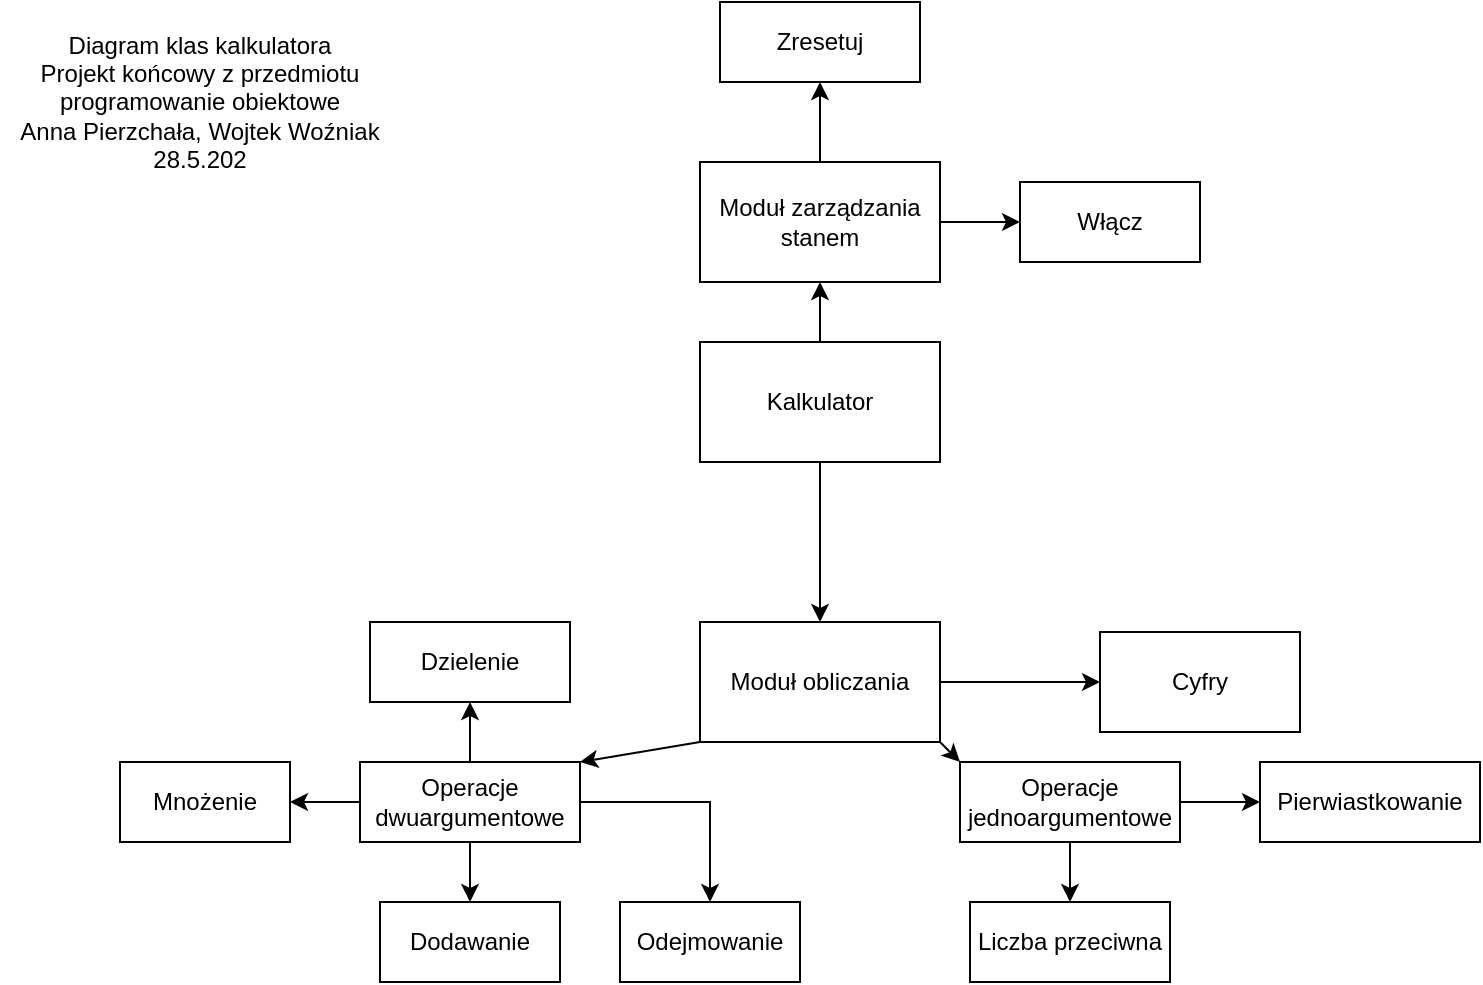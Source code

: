 <mxfile version="21.3.5" type="github">
  <diagram id="C5RBs43oDa-KdzZeNtuy" name="Page-1">
    <mxGraphModel dx="1434" dy="739" grid="1" gridSize="10" guides="1" tooltips="1" connect="1" arrows="1" fold="1" page="1" pageScale="1" pageWidth="827" pageHeight="1169" math="0" shadow="0">
      <root>
        <mxCell id="WIyWlLk6GJQsqaUBKTNV-0" />
        <mxCell id="WIyWlLk6GJQsqaUBKTNV-1" parent="WIyWlLk6GJQsqaUBKTNV-0" />
        <mxCell id="M65t7s7Z_uUTxB0iL7iq-2" value="" style="edgeStyle=orthogonalEdgeStyle;rounded=0;orthogonalLoop=1;jettySize=auto;html=1;" parent="WIyWlLk6GJQsqaUBKTNV-1" source="M65t7s7Z_uUTxB0iL7iq-0" target="M65t7s7Z_uUTxB0iL7iq-1" edge="1">
          <mxGeometry relative="1" as="geometry" />
        </mxCell>
        <mxCell id="M65t7s7Z_uUTxB0iL7iq-0" value="Kalkulator" style="rounded=0;whiteSpace=wrap;html=1;" parent="WIyWlLk6GJQsqaUBKTNV-1" vertex="1">
          <mxGeometry x="350" y="250" width="120" height="60" as="geometry" />
        </mxCell>
        <mxCell id="M65t7s7Z_uUTxB0iL7iq-1" value="Moduł obliczania" style="rounded=0;whiteSpace=wrap;html=1;" parent="WIyWlLk6GJQsqaUBKTNV-1" vertex="1">
          <mxGeometry x="350" y="390" width="120" height="60" as="geometry" />
        </mxCell>
        <mxCell id="M65t7s7Z_uUTxB0iL7iq-3" value="" style="endArrow=classic;html=1;rounded=0;exitX=0;exitY=1;exitDx=0;exitDy=0;entryX=1;entryY=0;entryDx=0;entryDy=0;" parent="WIyWlLk6GJQsqaUBKTNV-1" source="M65t7s7Z_uUTxB0iL7iq-1" target="M65t7s7Z_uUTxB0iL7iq-4" edge="1">
          <mxGeometry width="50" height="50" relative="1" as="geometry">
            <mxPoint x="390" y="470" as="sourcePoint" />
            <mxPoint x="330" y="500" as="targetPoint" />
          </mxGeometry>
        </mxCell>
        <mxCell id="rwMaN1mZW0ilfEha_91n-1" value="" style="edgeStyle=orthogonalEdgeStyle;rounded=0;orthogonalLoop=1;jettySize=auto;html=1;" parent="WIyWlLk6GJQsqaUBKTNV-1" source="M65t7s7Z_uUTxB0iL7iq-4" target="rwMaN1mZW0ilfEha_91n-0" edge="1">
          <mxGeometry relative="1" as="geometry" />
        </mxCell>
        <mxCell id="M65t7s7Z_uUTxB0iL7iq-4" value="Operacje dwuargumentowe" style="rounded=0;whiteSpace=wrap;html=1;" parent="WIyWlLk6GJQsqaUBKTNV-1" vertex="1">
          <mxGeometry x="180" y="460" width="110" height="40" as="geometry" />
        </mxCell>
        <mxCell id="M65t7s7Z_uUTxB0iL7iq-5" value="" style="endArrow=classic;html=1;rounded=0;exitX=1;exitY=1;exitDx=0;exitDy=0;entryX=0;entryY=0;entryDx=0;entryDy=0;" parent="WIyWlLk6GJQsqaUBKTNV-1" source="M65t7s7Z_uUTxB0iL7iq-1" target="M65t7s7Z_uUTxB0iL7iq-6" edge="1">
          <mxGeometry width="50" height="50" relative="1" as="geometry">
            <mxPoint x="390" y="470" as="sourcePoint" />
            <mxPoint x="480" y="480" as="targetPoint" />
          </mxGeometry>
        </mxCell>
        <mxCell id="rwMaN1mZW0ilfEha_91n-11" value="" style="edgeStyle=orthogonalEdgeStyle;rounded=0;orthogonalLoop=1;jettySize=auto;html=1;" parent="WIyWlLk6GJQsqaUBKTNV-1" source="M65t7s7Z_uUTxB0iL7iq-6" target="rwMaN1mZW0ilfEha_91n-10" edge="1">
          <mxGeometry relative="1" as="geometry" />
        </mxCell>
        <mxCell id="M65t7s7Z_uUTxB0iL7iq-6" value="Operacje jednoargumentowe" style="rounded=0;whiteSpace=wrap;html=1;" parent="WIyWlLk6GJQsqaUBKTNV-1" vertex="1">
          <mxGeometry x="480" y="460" width="110" height="40" as="geometry" />
        </mxCell>
        <mxCell id="M65t7s7Z_uUTxB0iL7iq-7" value="" style="endArrow=classic;html=1;rounded=0;exitX=0.5;exitY=1;exitDx=0;exitDy=0;" parent="WIyWlLk6GJQsqaUBKTNV-1" source="M65t7s7Z_uUTxB0iL7iq-4" target="M65t7s7Z_uUTxB0iL7iq-8" edge="1">
          <mxGeometry width="50" height="50" relative="1" as="geometry">
            <mxPoint x="180" y="460" as="sourcePoint" />
            <mxPoint x="200" y="480" as="targetPoint" />
          </mxGeometry>
        </mxCell>
        <mxCell id="M65t7s7Z_uUTxB0iL7iq-8" value="Dodawanie" style="rounded=0;whiteSpace=wrap;html=1;" parent="WIyWlLk6GJQsqaUBKTNV-1" vertex="1">
          <mxGeometry x="190" y="530" width="90" height="40" as="geometry" />
        </mxCell>
        <mxCell id="M65t7s7Z_uUTxB0iL7iq-9" value="" style="endArrow=classic;html=1;rounded=0;exitX=1;exitY=0.5;exitDx=0;exitDy=0;entryX=0;entryY=0.5;entryDx=0;entryDy=0;" parent="WIyWlLk6GJQsqaUBKTNV-1" source="M65t7s7Z_uUTxB0iL7iq-1" target="M65t7s7Z_uUTxB0iL7iq-10" edge="1">
          <mxGeometry width="50" height="50" relative="1" as="geometry">
            <mxPoint x="390" y="460" as="sourcePoint" />
            <mxPoint x="540" y="400" as="targetPoint" />
          </mxGeometry>
        </mxCell>
        <mxCell id="M65t7s7Z_uUTxB0iL7iq-10" value="Cyfry" style="rounded=0;whiteSpace=wrap;html=1;" parent="WIyWlLk6GJQsqaUBKTNV-1" vertex="1">
          <mxGeometry x="550" y="395" width="100" height="50" as="geometry" />
        </mxCell>
        <mxCell id="M65t7s7Z_uUTxB0iL7iq-11" value="" style="endArrow=classic;html=1;rounded=0;exitX=0.5;exitY=0;exitDx=0;exitDy=0;" parent="WIyWlLk6GJQsqaUBKTNV-1" source="M65t7s7Z_uUTxB0iL7iq-0" target="M65t7s7Z_uUTxB0iL7iq-12" edge="1">
          <mxGeometry width="50" height="50" relative="1" as="geometry">
            <mxPoint x="390" y="380" as="sourcePoint" />
            <mxPoint x="410" y="190" as="targetPoint" />
          </mxGeometry>
        </mxCell>
        <mxCell id="M65t7s7Z_uUTxB0iL7iq-15" style="edgeStyle=orthogonalEdgeStyle;rounded=0;orthogonalLoop=1;jettySize=auto;html=1;entryX=0;entryY=0.5;entryDx=0;entryDy=0;" parent="WIyWlLk6GJQsqaUBKTNV-1" source="M65t7s7Z_uUTxB0iL7iq-12" target="M65t7s7Z_uUTxB0iL7iq-14" edge="1">
          <mxGeometry relative="1" as="geometry" />
        </mxCell>
        <mxCell id="M65t7s7Z_uUTxB0iL7iq-17" style="edgeStyle=orthogonalEdgeStyle;rounded=0;orthogonalLoop=1;jettySize=auto;html=1;entryX=0.5;entryY=1;entryDx=0;entryDy=0;" parent="WIyWlLk6GJQsqaUBKTNV-1" source="M65t7s7Z_uUTxB0iL7iq-12" target="M65t7s7Z_uUTxB0iL7iq-16" edge="1">
          <mxGeometry relative="1" as="geometry" />
        </mxCell>
        <mxCell id="M65t7s7Z_uUTxB0iL7iq-12" value="Moduł zarządzania stanem" style="rounded=0;whiteSpace=wrap;html=1;" parent="WIyWlLk6GJQsqaUBKTNV-1" vertex="1">
          <mxGeometry x="350" y="160" width="120" height="60" as="geometry" />
        </mxCell>
        <mxCell id="M65t7s7Z_uUTxB0iL7iq-14" value="Włącz" style="rounded=0;whiteSpace=wrap;html=1;" parent="WIyWlLk6GJQsqaUBKTNV-1" vertex="1">
          <mxGeometry x="510" y="170" width="90" height="40" as="geometry" />
        </mxCell>
        <mxCell id="M65t7s7Z_uUTxB0iL7iq-16" value="Zresetuj" style="rounded=0;whiteSpace=wrap;html=1;" parent="WIyWlLk6GJQsqaUBKTNV-1" vertex="1">
          <mxGeometry x="360" y="80" width="100" height="40" as="geometry" />
        </mxCell>
        <mxCell id="M65t7s7Z_uUTxB0iL7iq-18" value="" style="endArrow=classic;html=1;rounded=0;exitX=1;exitY=0.5;exitDx=0;exitDy=0;entryX=0;entryY=0.5;entryDx=0;entryDy=0;" parent="WIyWlLk6GJQsqaUBKTNV-1" source="M65t7s7Z_uUTxB0iL7iq-6" target="M65t7s7Z_uUTxB0iL7iq-19" edge="1">
          <mxGeometry width="50" height="50" relative="1" as="geometry">
            <mxPoint x="390" y="490" as="sourcePoint" />
            <mxPoint x="590" y="570" as="targetPoint" />
          </mxGeometry>
        </mxCell>
        <mxCell id="M65t7s7Z_uUTxB0iL7iq-19" value="Pierwiastkowanie" style="rounded=0;whiteSpace=wrap;html=1;" parent="WIyWlLk6GJQsqaUBKTNV-1" vertex="1">
          <mxGeometry x="630" y="460" width="110" height="40" as="geometry" />
        </mxCell>
        <mxCell id="rwMaN1mZW0ilfEha_91n-0" value="Odejmowanie" style="whiteSpace=wrap;html=1;rounded=0;" parent="WIyWlLk6GJQsqaUBKTNV-1" vertex="1">
          <mxGeometry x="310" y="530" width="90" height="40" as="geometry" />
        </mxCell>
        <mxCell id="rwMaN1mZW0ilfEha_91n-2" value="Mnożenie" style="whiteSpace=wrap;html=1;rounded=0;" parent="WIyWlLk6GJQsqaUBKTNV-1" vertex="1">
          <mxGeometry x="60" y="460" width="85" height="40" as="geometry" />
        </mxCell>
        <mxCell id="rwMaN1mZW0ilfEha_91n-6" value="" style="endArrow=classic;html=1;rounded=0;exitX=0.5;exitY=0;exitDx=0;exitDy=0;entryX=0.5;entryY=1;entryDx=0;entryDy=0;" parent="WIyWlLk6GJQsqaUBKTNV-1" source="M65t7s7Z_uUTxB0iL7iq-4" target="rwMaN1mZW0ilfEha_91n-7" edge="1">
          <mxGeometry width="50" height="50" relative="1" as="geometry">
            <mxPoint x="280" y="450" as="sourcePoint" />
            <mxPoint x="290" y="390" as="targetPoint" />
            <Array as="points" />
          </mxGeometry>
        </mxCell>
        <mxCell id="rwMaN1mZW0ilfEha_91n-7" value="Dzielenie" style="rounded=0;whiteSpace=wrap;html=1;" parent="WIyWlLk6GJQsqaUBKTNV-1" vertex="1">
          <mxGeometry x="185" y="390" width="100" height="40" as="geometry" />
        </mxCell>
        <mxCell id="rwMaN1mZW0ilfEha_91n-10" value="Liczba przeciwna" style="whiteSpace=wrap;html=1;rounded=0;" parent="WIyWlLk6GJQsqaUBKTNV-1" vertex="1">
          <mxGeometry x="485" y="530" width="100" height="40" as="geometry" />
        </mxCell>
        <mxCell id="rwMaN1mZW0ilfEha_91n-13" value="" style="endArrow=classic;html=1;rounded=0;exitX=0;exitY=0.5;exitDx=0;exitDy=0;entryX=1;entryY=0.5;entryDx=0;entryDy=0;" parent="WIyWlLk6GJQsqaUBKTNV-1" source="M65t7s7Z_uUTxB0iL7iq-4" target="rwMaN1mZW0ilfEha_91n-2" edge="1">
          <mxGeometry width="50" height="50" relative="1" as="geometry">
            <mxPoint x="410" y="410" as="sourcePoint" />
            <mxPoint x="460" y="360" as="targetPoint" />
          </mxGeometry>
        </mxCell>
        <mxCell id="Q01JI1Ol24NkZNFcNQ6K-0" value="Diagram klas kalkulatora&lt;br&gt;Projekt końcowy z przedmiotu programowanie obiektowe&lt;br&gt;Anna Pierzchała, Wojtek Woźniak&lt;br&gt;28.5.202" style="text;html=1;strokeColor=none;fillColor=none;align=center;verticalAlign=middle;whiteSpace=wrap;rounded=0;" parent="WIyWlLk6GJQsqaUBKTNV-1" vertex="1">
          <mxGeometry y="80" width="200" height="100" as="geometry" />
        </mxCell>
      </root>
    </mxGraphModel>
  </diagram>
</mxfile>
